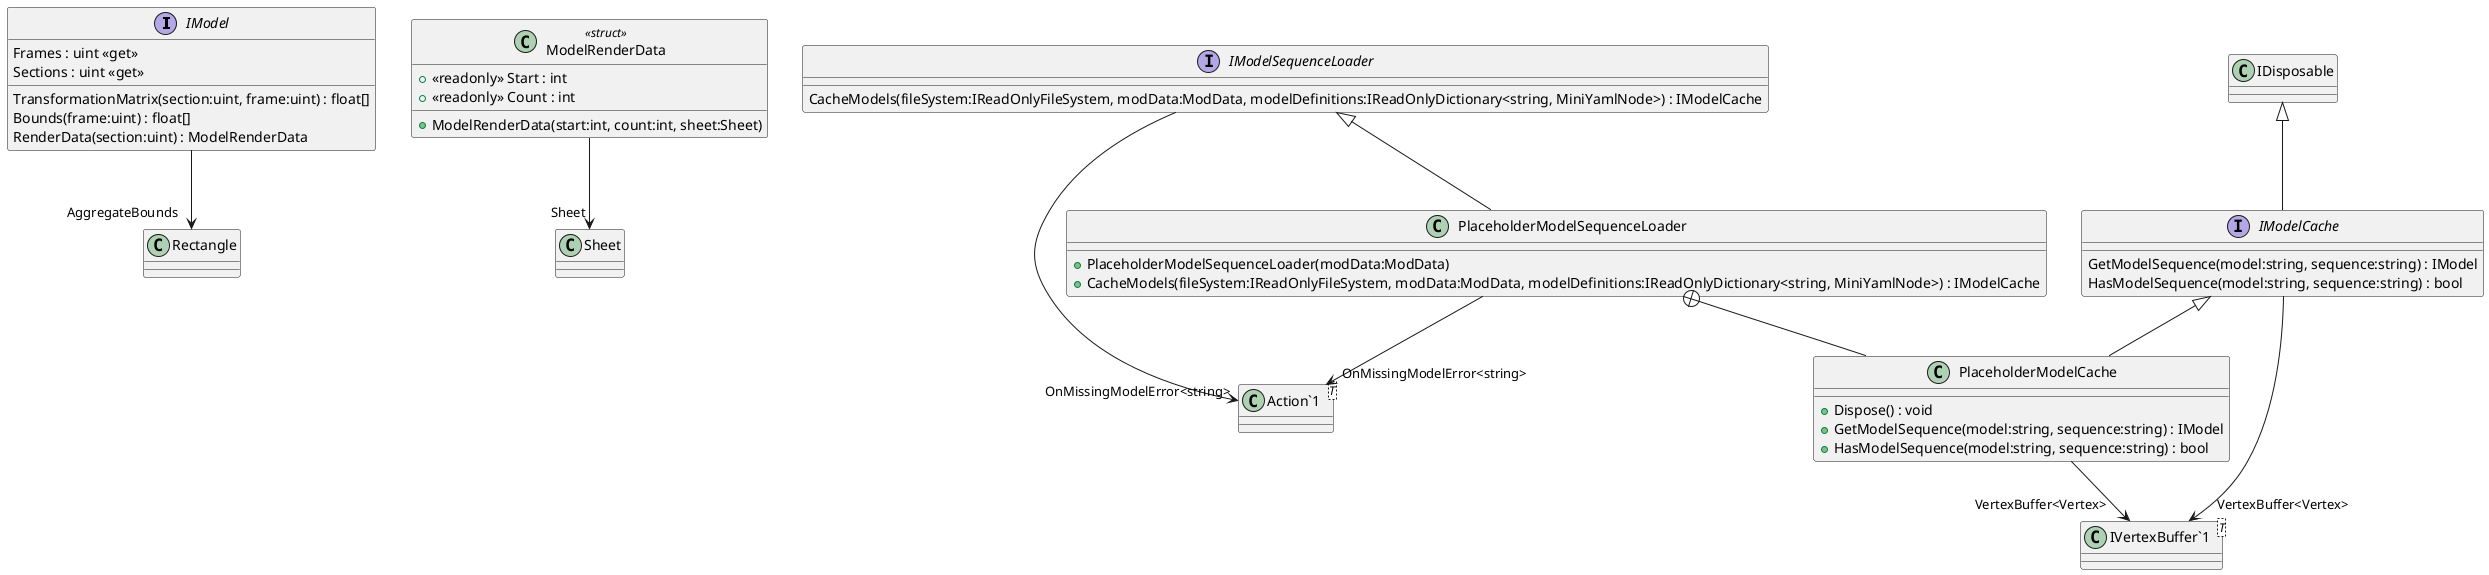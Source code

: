 @startuml
interface IModel {
    Frames : uint <<get>>
    Sections : uint <<get>>
    TransformationMatrix(section:uint, frame:uint) : float[]
    Bounds(frame:uint) : float[]
    RenderData(section:uint) : ModelRenderData
}
class ModelRenderData <<struct>> {
    + <<readonly>> Start : int
    + <<readonly>> Count : int
    + ModelRenderData(start:int, count:int, sheet:Sheet)
}
interface IModelCache {
    GetModelSequence(model:string, sequence:string) : IModel
    HasModelSequence(model:string, sequence:string) : bool
}
interface IModelSequenceLoader {
    CacheModels(fileSystem:IReadOnlyFileSystem, modData:ModData, modelDefinitions:IReadOnlyDictionary<string, MiniYamlNode>) : IModelCache
}
class PlaceholderModelSequenceLoader {
    + PlaceholderModelSequenceLoader(modData:ModData)
    + CacheModels(fileSystem:IReadOnlyFileSystem, modData:ModData, modelDefinitions:IReadOnlyDictionary<string, MiniYamlNode>) : IModelCache
}
class "IVertexBuffer`1"<T> {
}
class "Action`1"<T> {
}
class PlaceholderModelCache {
    + Dispose() : void
    + GetModelSequence(model:string, sequence:string) : IModel
    + HasModelSequence(model:string, sequence:string) : bool
}
IModel --> "AggregateBounds" Rectangle
ModelRenderData --> "Sheet" Sheet
IDisposable <|-- IModelCache
IModelCache --> "VertexBuffer<Vertex>" "IVertexBuffer`1"
IModelSequenceLoader --> "OnMissingModelError<string>" "Action`1"
IModelSequenceLoader <|-- PlaceholderModelSequenceLoader
PlaceholderModelSequenceLoader --> "OnMissingModelError<string>" "Action`1"
PlaceholderModelSequenceLoader +-- PlaceholderModelCache
IModelCache <|-- PlaceholderModelCache
PlaceholderModelCache --> "VertexBuffer<Vertex>" "IVertexBuffer`1"
@enduml
